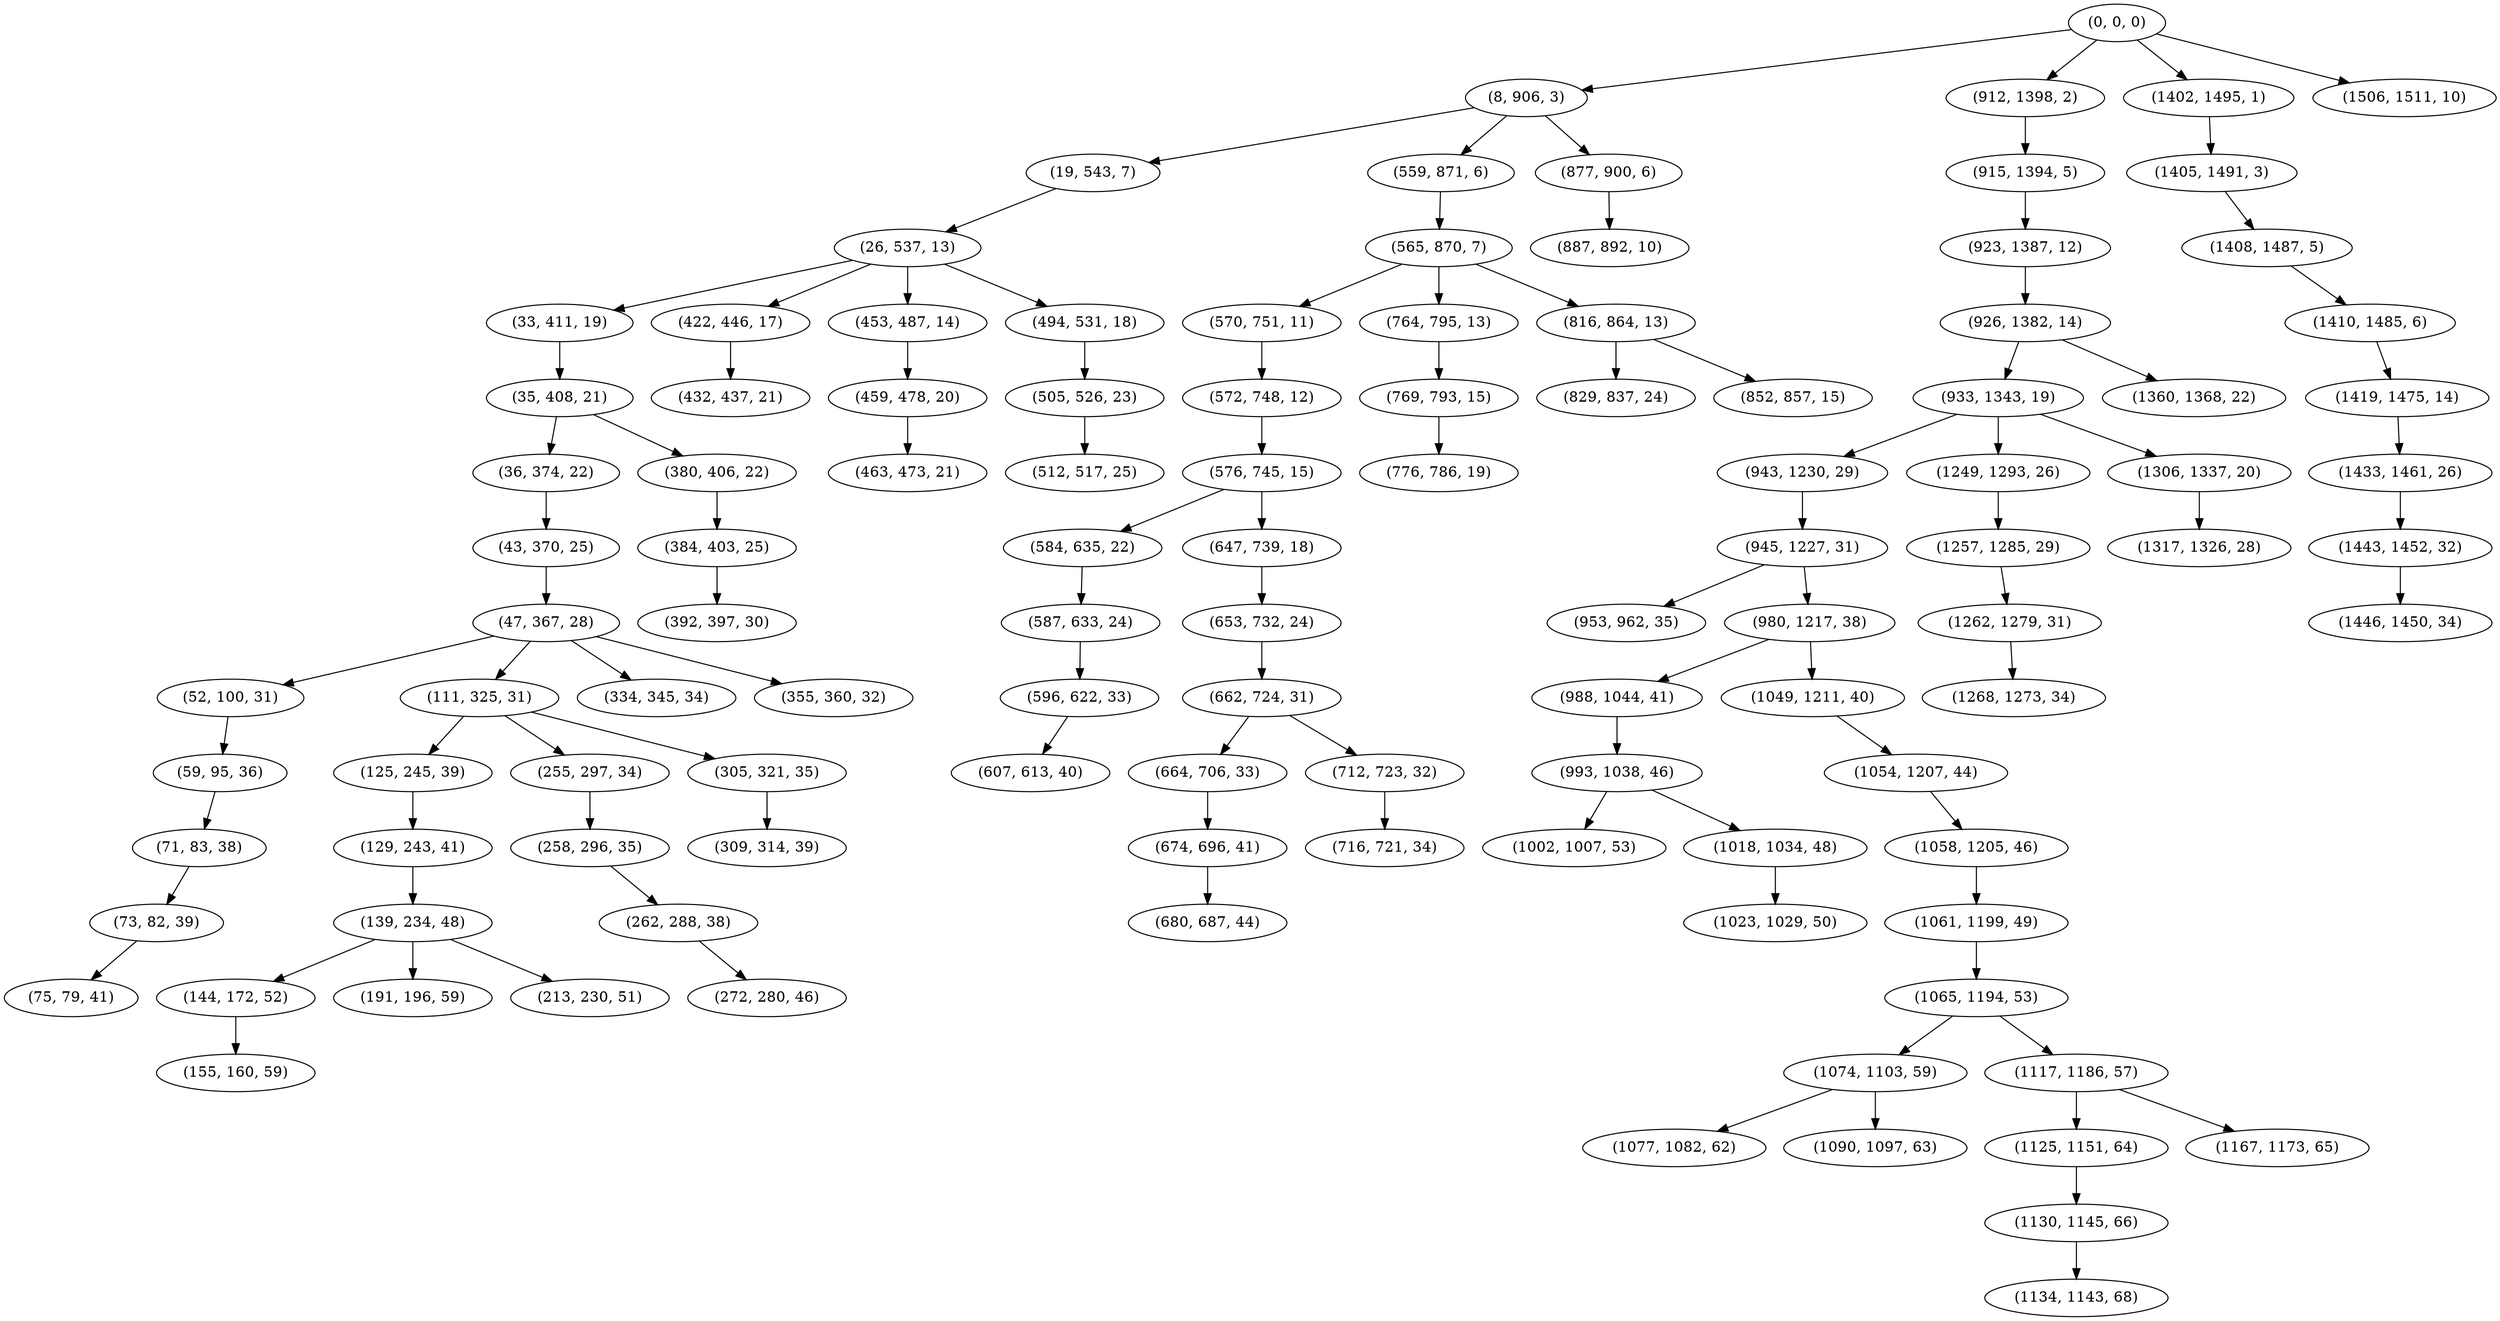 digraph tree {
    "(0, 0, 0)";
    "(8, 906, 3)";
    "(19, 543, 7)";
    "(26, 537, 13)";
    "(33, 411, 19)";
    "(35, 408, 21)";
    "(36, 374, 22)";
    "(43, 370, 25)";
    "(47, 367, 28)";
    "(52, 100, 31)";
    "(59, 95, 36)";
    "(71, 83, 38)";
    "(73, 82, 39)";
    "(75, 79, 41)";
    "(111, 325, 31)";
    "(125, 245, 39)";
    "(129, 243, 41)";
    "(139, 234, 48)";
    "(144, 172, 52)";
    "(155, 160, 59)";
    "(191, 196, 59)";
    "(213, 230, 51)";
    "(255, 297, 34)";
    "(258, 296, 35)";
    "(262, 288, 38)";
    "(272, 280, 46)";
    "(305, 321, 35)";
    "(309, 314, 39)";
    "(334, 345, 34)";
    "(355, 360, 32)";
    "(380, 406, 22)";
    "(384, 403, 25)";
    "(392, 397, 30)";
    "(422, 446, 17)";
    "(432, 437, 21)";
    "(453, 487, 14)";
    "(459, 478, 20)";
    "(463, 473, 21)";
    "(494, 531, 18)";
    "(505, 526, 23)";
    "(512, 517, 25)";
    "(559, 871, 6)";
    "(565, 870, 7)";
    "(570, 751, 11)";
    "(572, 748, 12)";
    "(576, 745, 15)";
    "(584, 635, 22)";
    "(587, 633, 24)";
    "(596, 622, 33)";
    "(607, 613, 40)";
    "(647, 739, 18)";
    "(653, 732, 24)";
    "(662, 724, 31)";
    "(664, 706, 33)";
    "(674, 696, 41)";
    "(680, 687, 44)";
    "(712, 723, 32)";
    "(716, 721, 34)";
    "(764, 795, 13)";
    "(769, 793, 15)";
    "(776, 786, 19)";
    "(816, 864, 13)";
    "(829, 837, 24)";
    "(852, 857, 15)";
    "(877, 900, 6)";
    "(887, 892, 10)";
    "(912, 1398, 2)";
    "(915, 1394, 5)";
    "(923, 1387, 12)";
    "(926, 1382, 14)";
    "(933, 1343, 19)";
    "(943, 1230, 29)";
    "(945, 1227, 31)";
    "(953, 962, 35)";
    "(980, 1217, 38)";
    "(988, 1044, 41)";
    "(993, 1038, 46)";
    "(1002, 1007, 53)";
    "(1018, 1034, 48)";
    "(1023, 1029, 50)";
    "(1049, 1211, 40)";
    "(1054, 1207, 44)";
    "(1058, 1205, 46)";
    "(1061, 1199, 49)";
    "(1065, 1194, 53)";
    "(1074, 1103, 59)";
    "(1077, 1082, 62)";
    "(1090, 1097, 63)";
    "(1117, 1186, 57)";
    "(1125, 1151, 64)";
    "(1130, 1145, 66)";
    "(1134, 1143, 68)";
    "(1167, 1173, 65)";
    "(1249, 1293, 26)";
    "(1257, 1285, 29)";
    "(1262, 1279, 31)";
    "(1268, 1273, 34)";
    "(1306, 1337, 20)";
    "(1317, 1326, 28)";
    "(1360, 1368, 22)";
    "(1402, 1495, 1)";
    "(1405, 1491, 3)";
    "(1408, 1487, 5)";
    "(1410, 1485, 6)";
    "(1419, 1475, 14)";
    "(1433, 1461, 26)";
    "(1443, 1452, 32)";
    "(1446, 1450, 34)";
    "(1506, 1511, 10)";
    "(0, 0, 0)" -> "(8, 906, 3)";
    "(0, 0, 0)" -> "(912, 1398, 2)";
    "(0, 0, 0)" -> "(1402, 1495, 1)";
    "(0, 0, 0)" -> "(1506, 1511, 10)";
    "(8, 906, 3)" -> "(19, 543, 7)";
    "(8, 906, 3)" -> "(559, 871, 6)";
    "(8, 906, 3)" -> "(877, 900, 6)";
    "(19, 543, 7)" -> "(26, 537, 13)";
    "(26, 537, 13)" -> "(33, 411, 19)";
    "(26, 537, 13)" -> "(422, 446, 17)";
    "(26, 537, 13)" -> "(453, 487, 14)";
    "(26, 537, 13)" -> "(494, 531, 18)";
    "(33, 411, 19)" -> "(35, 408, 21)";
    "(35, 408, 21)" -> "(36, 374, 22)";
    "(35, 408, 21)" -> "(380, 406, 22)";
    "(36, 374, 22)" -> "(43, 370, 25)";
    "(43, 370, 25)" -> "(47, 367, 28)";
    "(47, 367, 28)" -> "(52, 100, 31)";
    "(47, 367, 28)" -> "(111, 325, 31)";
    "(47, 367, 28)" -> "(334, 345, 34)";
    "(47, 367, 28)" -> "(355, 360, 32)";
    "(52, 100, 31)" -> "(59, 95, 36)";
    "(59, 95, 36)" -> "(71, 83, 38)";
    "(71, 83, 38)" -> "(73, 82, 39)";
    "(73, 82, 39)" -> "(75, 79, 41)";
    "(111, 325, 31)" -> "(125, 245, 39)";
    "(111, 325, 31)" -> "(255, 297, 34)";
    "(111, 325, 31)" -> "(305, 321, 35)";
    "(125, 245, 39)" -> "(129, 243, 41)";
    "(129, 243, 41)" -> "(139, 234, 48)";
    "(139, 234, 48)" -> "(144, 172, 52)";
    "(139, 234, 48)" -> "(191, 196, 59)";
    "(139, 234, 48)" -> "(213, 230, 51)";
    "(144, 172, 52)" -> "(155, 160, 59)";
    "(255, 297, 34)" -> "(258, 296, 35)";
    "(258, 296, 35)" -> "(262, 288, 38)";
    "(262, 288, 38)" -> "(272, 280, 46)";
    "(305, 321, 35)" -> "(309, 314, 39)";
    "(380, 406, 22)" -> "(384, 403, 25)";
    "(384, 403, 25)" -> "(392, 397, 30)";
    "(422, 446, 17)" -> "(432, 437, 21)";
    "(453, 487, 14)" -> "(459, 478, 20)";
    "(459, 478, 20)" -> "(463, 473, 21)";
    "(494, 531, 18)" -> "(505, 526, 23)";
    "(505, 526, 23)" -> "(512, 517, 25)";
    "(559, 871, 6)" -> "(565, 870, 7)";
    "(565, 870, 7)" -> "(570, 751, 11)";
    "(565, 870, 7)" -> "(764, 795, 13)";
    "(565, 870, 7)" -> "(816, 864, 13)";
    "(570, 751, 11)" -> "(572, 748, 12)";
    "(572, 748, 12)" -> "(576, 745, 15)";
    "(576, 745, 15)" -> "(584, 635, 22)";
    "(576, 745, 15)" -> "(647, 739, 18)";
    "(584, 635, 22)" -> "(587, 633, 24)";
    "(587, 633, 24)" -> "(596, 622, 33)";
    "(596, 622, 33)" -> "(607, 613, 40)";
    "(647, 739, 18)" -> "(653, 732, 24)";
    "(653, 732, 24)" -> "(662, 724, 31)";
    "(662, 724, 31)" -> "(664, 706, 33)";
    "(662, 724, 31)" -> "(712, 723, 32)";
    "(664, 706, 33)" -> "(674, 696, 41)";
    "(674, 696, 41)" -> "(680, 687, 44)";
    "(712, 723, 32)" -> "(716, 721, 34)";
    "(764, 795, 13)" -> "(769, 793, 15)";
    "(769, 793, 15)" -> "(776, 786, 19)";
    "(816, 864, 13)" -> "(829, 837, 24)";
    "(816, 864, 13)" -> "(852, 857, 15)";
    "(877, 900, 6)" -> "(887, 892, 10)";
    "(912, 1398, 2)" -> "(915, 1394, 5)";
    "(915, 1394, 5)" -> "(923, 1387, 12)";
    "(923, 1387, 12)" -> "(926, 1382, 14)";
    "(926, 1382, 14)" -> "(933, 1343, 19)";
    "(926, 1382, 14)" -> "(1360, 1368, 22)";
    "(933, 1343, 19)" -> "(943, 1230, 29)";
    "(933, 1343, 19)" -> "(1249, 1293, 26)";
    "(933, 1343, 19)" -> "(1306, 1337, 20)";
    "(943, 1230, 29)" -> "(945, 1227, 31)";
    "(945, 1227, 31)" -> "(953, 962, 35)";
    "(945, 1227, 31)" -> "(980, 1217, 38)";
    "(980, 1217, 38)" -> "(988, 1044, 41)";
    "(980, 1217, 38)" -> "(1049, 1211, 40)";
    "(988, 1044, 41)" -> "(993, 1038, 46)";
    "(993, 1038, 46)" -> "(1002, 1007, 53)";
    "(993, 1038, 46)" -> "(1018, 1034, 48)";
    "(1018, 1034, 48)" -> "(1023, 1029, 50)";
    "(1049, 1211, 40)" -> "(1054, 1207, 44)";
    "(1054, 1207, 44)" -> "(1058, 1205, 46)";
    "(1058, 1205, 46)" -> "(1061, 1199, 49)";
    "(1061, 1199, 49)" -> "(1065, 1194, 53)";
    "(1065, 1194, 53)" -> "(1074, 1103, 59)";
    "(1065, 1194, 53)" -> "(1117, 1186, 57)";
    "(1074, 1103, 59)" -> "(1077, 1082, 62)";
    "(1074, 1103, 59)" -> "(1090, 1097, 63)";
    "(1117, 1186, 57)" -> "(1125, 1151, 64)";
    "(1117, 1186, 57)" -> "(1167, 1173, 65)";
    "(1125, 1151, 64)" -> "(1130, 1145, 66)";
    "(1130, 1145, 66)" -> "(1134, 1143, 68)";
    "(1249, 1293, 26)" -> "(1257, 1285, 29)";
    "(1257, 1285, 29)" -> "(1262, 1279, 31)";
    "(1262, 1279, 31)" -> "(1268, 1273, 34)";
    "(1306, 1337, 20)" -> "(1317, 1326, 28)";
    "(1402, 1495, 1)" -> "(1405, 1491, 3)";
    "(1405, 1491, 3)" -> "(1408, 1487, 5)";
    "(1408, 1487, 5)" -> "(1410, 1485, 6)";
    "(1410, 1485, 6)" -> "(1419, 1475, 14)";
    "(1419, 1475, 14)" -> "(1433, 1461, 26)";
    "(1433, 1461, 26)" -> "(1443, 1452, 32)";
    "(1443, 1452, 32)" -> "(1446, 1450, 34)";
}
